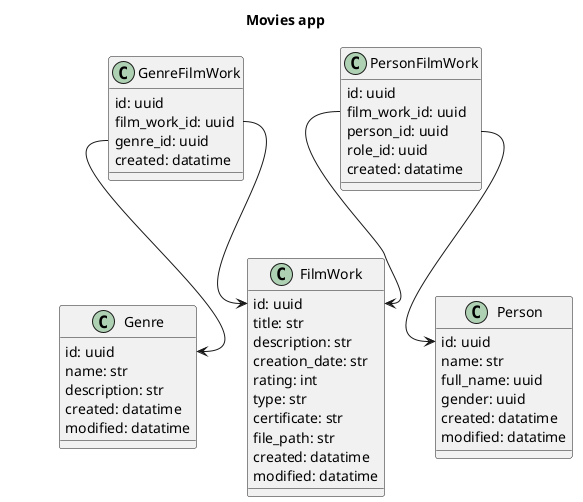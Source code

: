 @startuml

title Movies app


class Genre {
  id: uuid
  name: str
  description: str
  created: datatime
  modified: datatime
}

class Person {
  id: uuid
  name: str
  full_name: uuid
  gender: uuid
  created: datatime
  modified: datatime
}

class FilmWork {
  id: uuid
  title: str
  description: str
  creation_date: str
  rating: int
  type: str
  certificate: str
  file_path: str
  created: datatime
  modified: datatime
}

class GenreFilmWork {
  id: uuid
  film_work_id: uuid
  genre_id: uuid
  created: datatime
}

class PersonFilmWork {
  id: uuid
  film_work_id: uuid
  person_id: uuid
  role_id: uuid
  created: datatime
}

GenreFilmWork::film_work_id --> FilmWork::id
GenreFilmWork::genre_id --> Genre::id
PersonFilmWork::film_work_id --> FilmWork::id
PersonFilmWork::person_id --> Person::id

@enduml